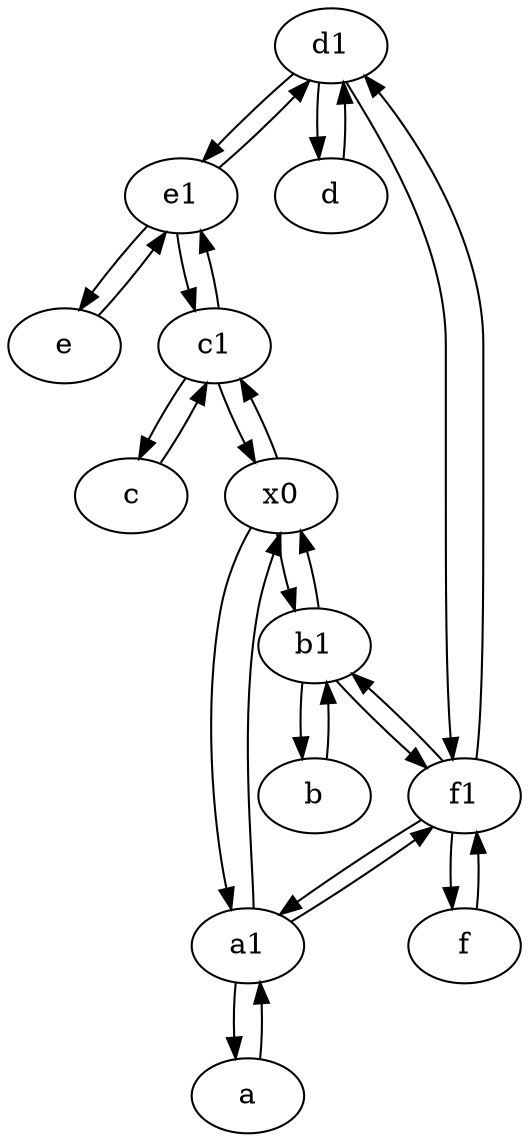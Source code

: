 digraph  {
	d1 [pos="25,30!"];
	a [pos="40,10!"];
	b1 [pos="45,20!"];
	c1 [pos="30,15!"];
	e [pos="30,50!"];
	e1 [pos="25,45!"];
	x0;
	c [pos="20,10!"];
	a1 [pos="40,15!"];
	d [pos="20,30!"];
	b [pos="50,20!"];
	f1;
	f [pos="15,45!"];
	f -> f1;
	f1 -> f;
	e1 -> c1;
	b -> b1;
	x0 -> a1;
	d1 -> e1;
	e -> e1;
	a1 -> x0;
	c1 -> c;
	d -> d1;
	e1 -> e;
	d1 -> d;
	b1 -> b;
	f1 -> d1;
	f1 -> a1;
	a1 -> f1;
	b1 -> x0;
	d1 -> f1;
	c1 -> x0;
	x0 -> b1;
	c1 -> e1;
	a -> a1;
	a1 -> a;
	f1 -> b1;
	e1 -> d1;
	b1 -> f1;
	c -> c1;
	x0 -> c1;

	}